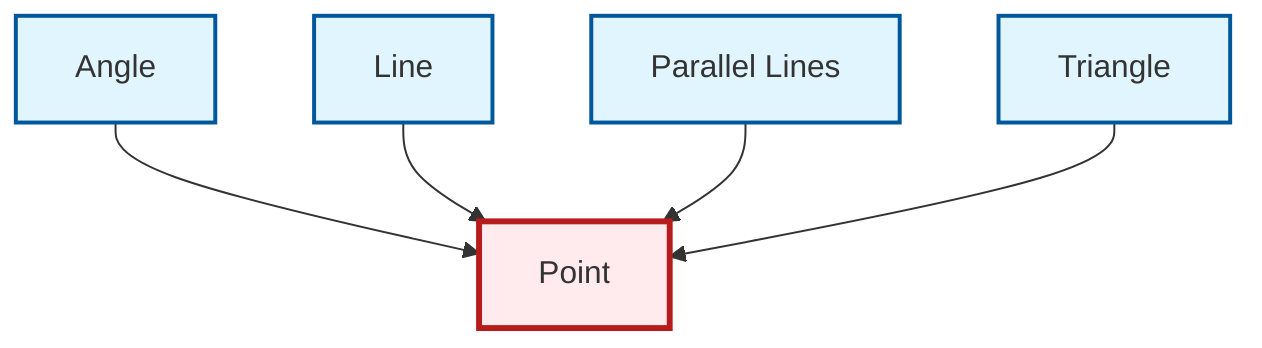 graph TD
    classDef definition fill:#e1f5fe,stroke:#01579b,stroke-width:2px
    classDef theorem fill:#f3e5f5,stroke:#4a148c,stroke-width:2px
    classDef axiom fill:#fff3e0,stroke:#e65100,stroke-width:2px
    classDef example fill:#e8f5e9,stroke:#1b5e20,stroke-width:2px
    classDef current fill:#ffebee,stroke:#b71c1c,stroke-width:3px
    def-point["Point"]:::definition
    def-parallel["Parallel Lines"]:::definition
    def-triangle["Triangle"]:::definition
    def-angle["Angle"]:::definition
    def-line["Line"]:::definition
    def-angle --> def-point
    def-line --> def-point
    def-parallel --> def-point
    def-triangle --> def-point
    class def-point current